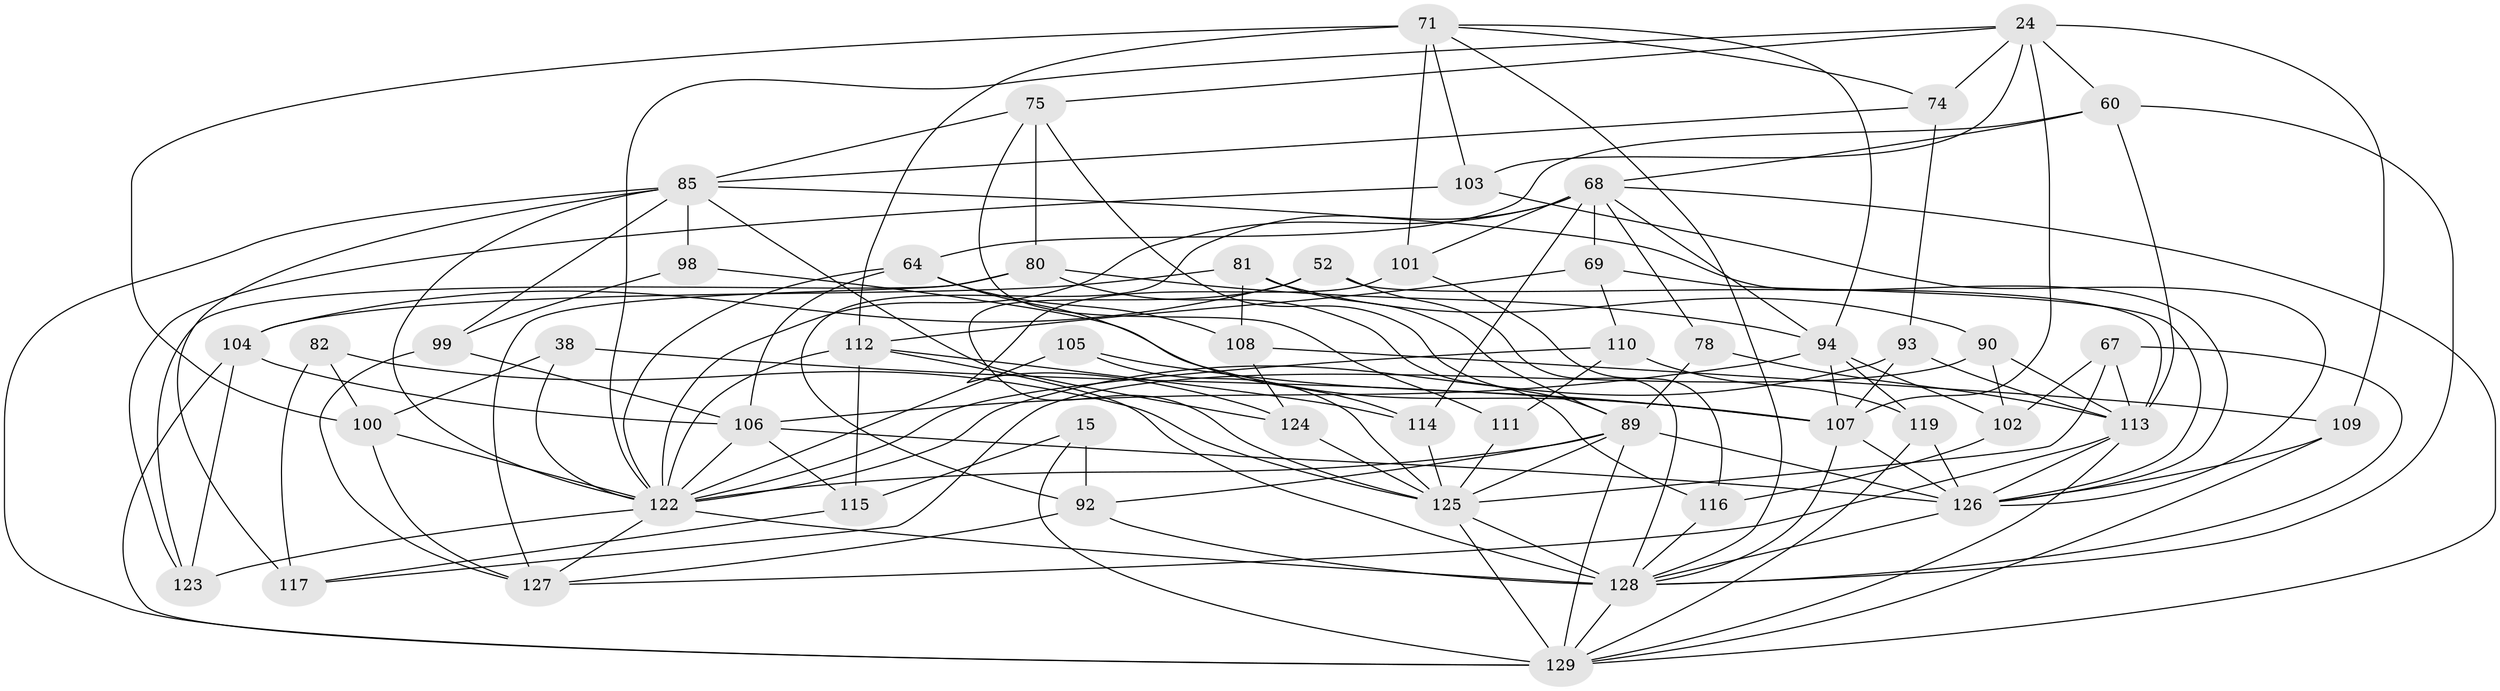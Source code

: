 // original degree distribution, {4: 1.0}
// Generated by graph-tools (version 1.1) at 2025/01/03/04/25 22:01:12]
// undirected, 51 vertices, 140 edges
graph export_dot {
graph [start="1"]
  node [color=gray90,style=filled];
  15;
  24 [super="+14+21"];
  38;
  52;
  60 [super="+30"];
  64 [super="+3+41"];
  67;
  68 [super="+34+46+62"];
  69;
  71 [super="+56"];
  74;
  75 [super="+8"];
  78;
  80 [super="+6"];
  81;
  82;
  85 [super="+49+65"];
  89 [super="+11+17+86"];
  90;
  92 [super="+79"];
  93;
  94 [super="+50+87"];
  98;
  99 [super="+7"];
  100 [super="+4+70"];
  101;
  102;
  103;
  104 [super="+9"];
  105 [super="+97"];
  106 [super="+57+88"];
  107 [super="+43+53"];
  108;
  109;
  110;
  111;
  112 [super="+73+33"];
  113 [super="+22+26+31"];
  114;
  115 [super="+13"];
  116;
  117;
  119;
  122 [super="+32+77+47+55+95+59+118+120"];
  123;
  124;
  125 [super="+45+96"];
  126 [super="+121"];
  127 [super="+61"];
  128 [super="+12+27+66+72"];
  129 [super="+25+54+91"];
  15 -- 115 [weight=2];
  15 -- 92;
  15 -- 129;
  24 -- 74;
  24 -- 107;
  24 -- 109;
  24 -- 75;
  24 -- 60 [weight=2];
  24 -- 103;
  24 -- 122;
  38 -- 100 [weight=2];
  38 -- 107;
  38 -- 122;
  52 -- 104;
  52 -- 113;
  52 -- 128;
  52 -- 125;
  60 -- 113;
  60 -- 64;
  60 -- 128;
  60 -- 68;
  64 -- 114;
  64 -- 108;
  64 -- 106 [weight=2];
  64 -- 122 [weight=3];
  67 -- 102;
  67 -- 113;
  67 -- 128;
  67 -- 125;
  68 -- 69;
  68 -- 129;
  68 -- 78;
  68 -- 101;
  68 -- 122 [weight=2];
  68 -- 114;
  68 -- 92;
  68 -- 94;
  69 -- 110;
  69 -- 112;
  69 -- 126;
  71 -- 103;
  71 -- 94;
  71 -- 100 [weight=2];
  71 -- 112;
  71 -- 101;
  71 -- 74;
  71 -- 128;
  74 -- 93;
  74 -- 85;
  75 -- 85;
  75 -- 111;
  75 -- 80 [weight=2];
  75 -- 89;
  78 -- 113;
  78 -- 89 [weight=2];
  80 -- 94;
  80 -- 116;
  80 -- 123;
  80 -- 127;
  81 -- 90;
  81 -- 108;
  81 -- 104;
  81 -- 89;
  82 -- 117;
  82 -- 100 [weight=2];
  82 -- 125;
  85 -- 98;
  85 -- 117;
  85 -- 124;
  85 -- 129;
  85 -- 122 [weight=2];
  85 -- 99;
  85 -- 126;
  89 -- 126 [weight=2];
  89 -- 92;
  89 -- 129 [weight=2];
  89 -- 125 [weight=2];
  89 -- 122;
  90 -- 102;
  90 -- 117;
  90 -- 113;
  92 -- 128 [weight=2];
  92 -- 127;
  93 -- 107;
  93 -- 122;
  93 -- 113;
  94 -- 106 [weight=2];
  94 -- 107;
  94 -- 102;
  94 -- 119;
  98 -- 99 [weight=2];
  98 -- 107;
  99 -- 106 [weight=2];
  99 -- 127;
  100 -- 122 [weight=3];
  100 -- 127;
  101 -- 116;
  101 -- 124;
  102 -- 116;
  103 -- 123;
  103 -- 126;
  104 -- 123;
  104 -- 106;
  104 -- 129 [weight=2];
  105 -- 122 [weight=2];
  105 -- 107;
  105 -- 125 [weight=3];
  106 -- 115;
  106 -- 126 [weight=2];
  106 -- 122 [weight=2];
  107 -- 126;
  107 -- 128;
  108 -- 124;
  108 -- 109;
  109 -- 129;
  109 -- 126;
  110 -- 111;
  110 -- 119;
  110 -- 122;
  111 -- 125 [weight=2];
  112 -- 115 [weight=2];
  112 -- 128 [weight=2];
  112 -- 114;
  112 -- 122;
  113 -- 127;
  113 -- 129;
  113 -- 126 [weight=2];
  114 -- 125;
  115 -- 117;
  116 -- 128;
  119 -- 129;
  119 -- 126;
  122 -- 128 [weight=6];
  122 -- 123;
  122 -- 127;
  124 -- 125;
  125 -- 128;
  125 -- 129;
  126 -- 128 [weight=4];
  128 -- 129;
}
